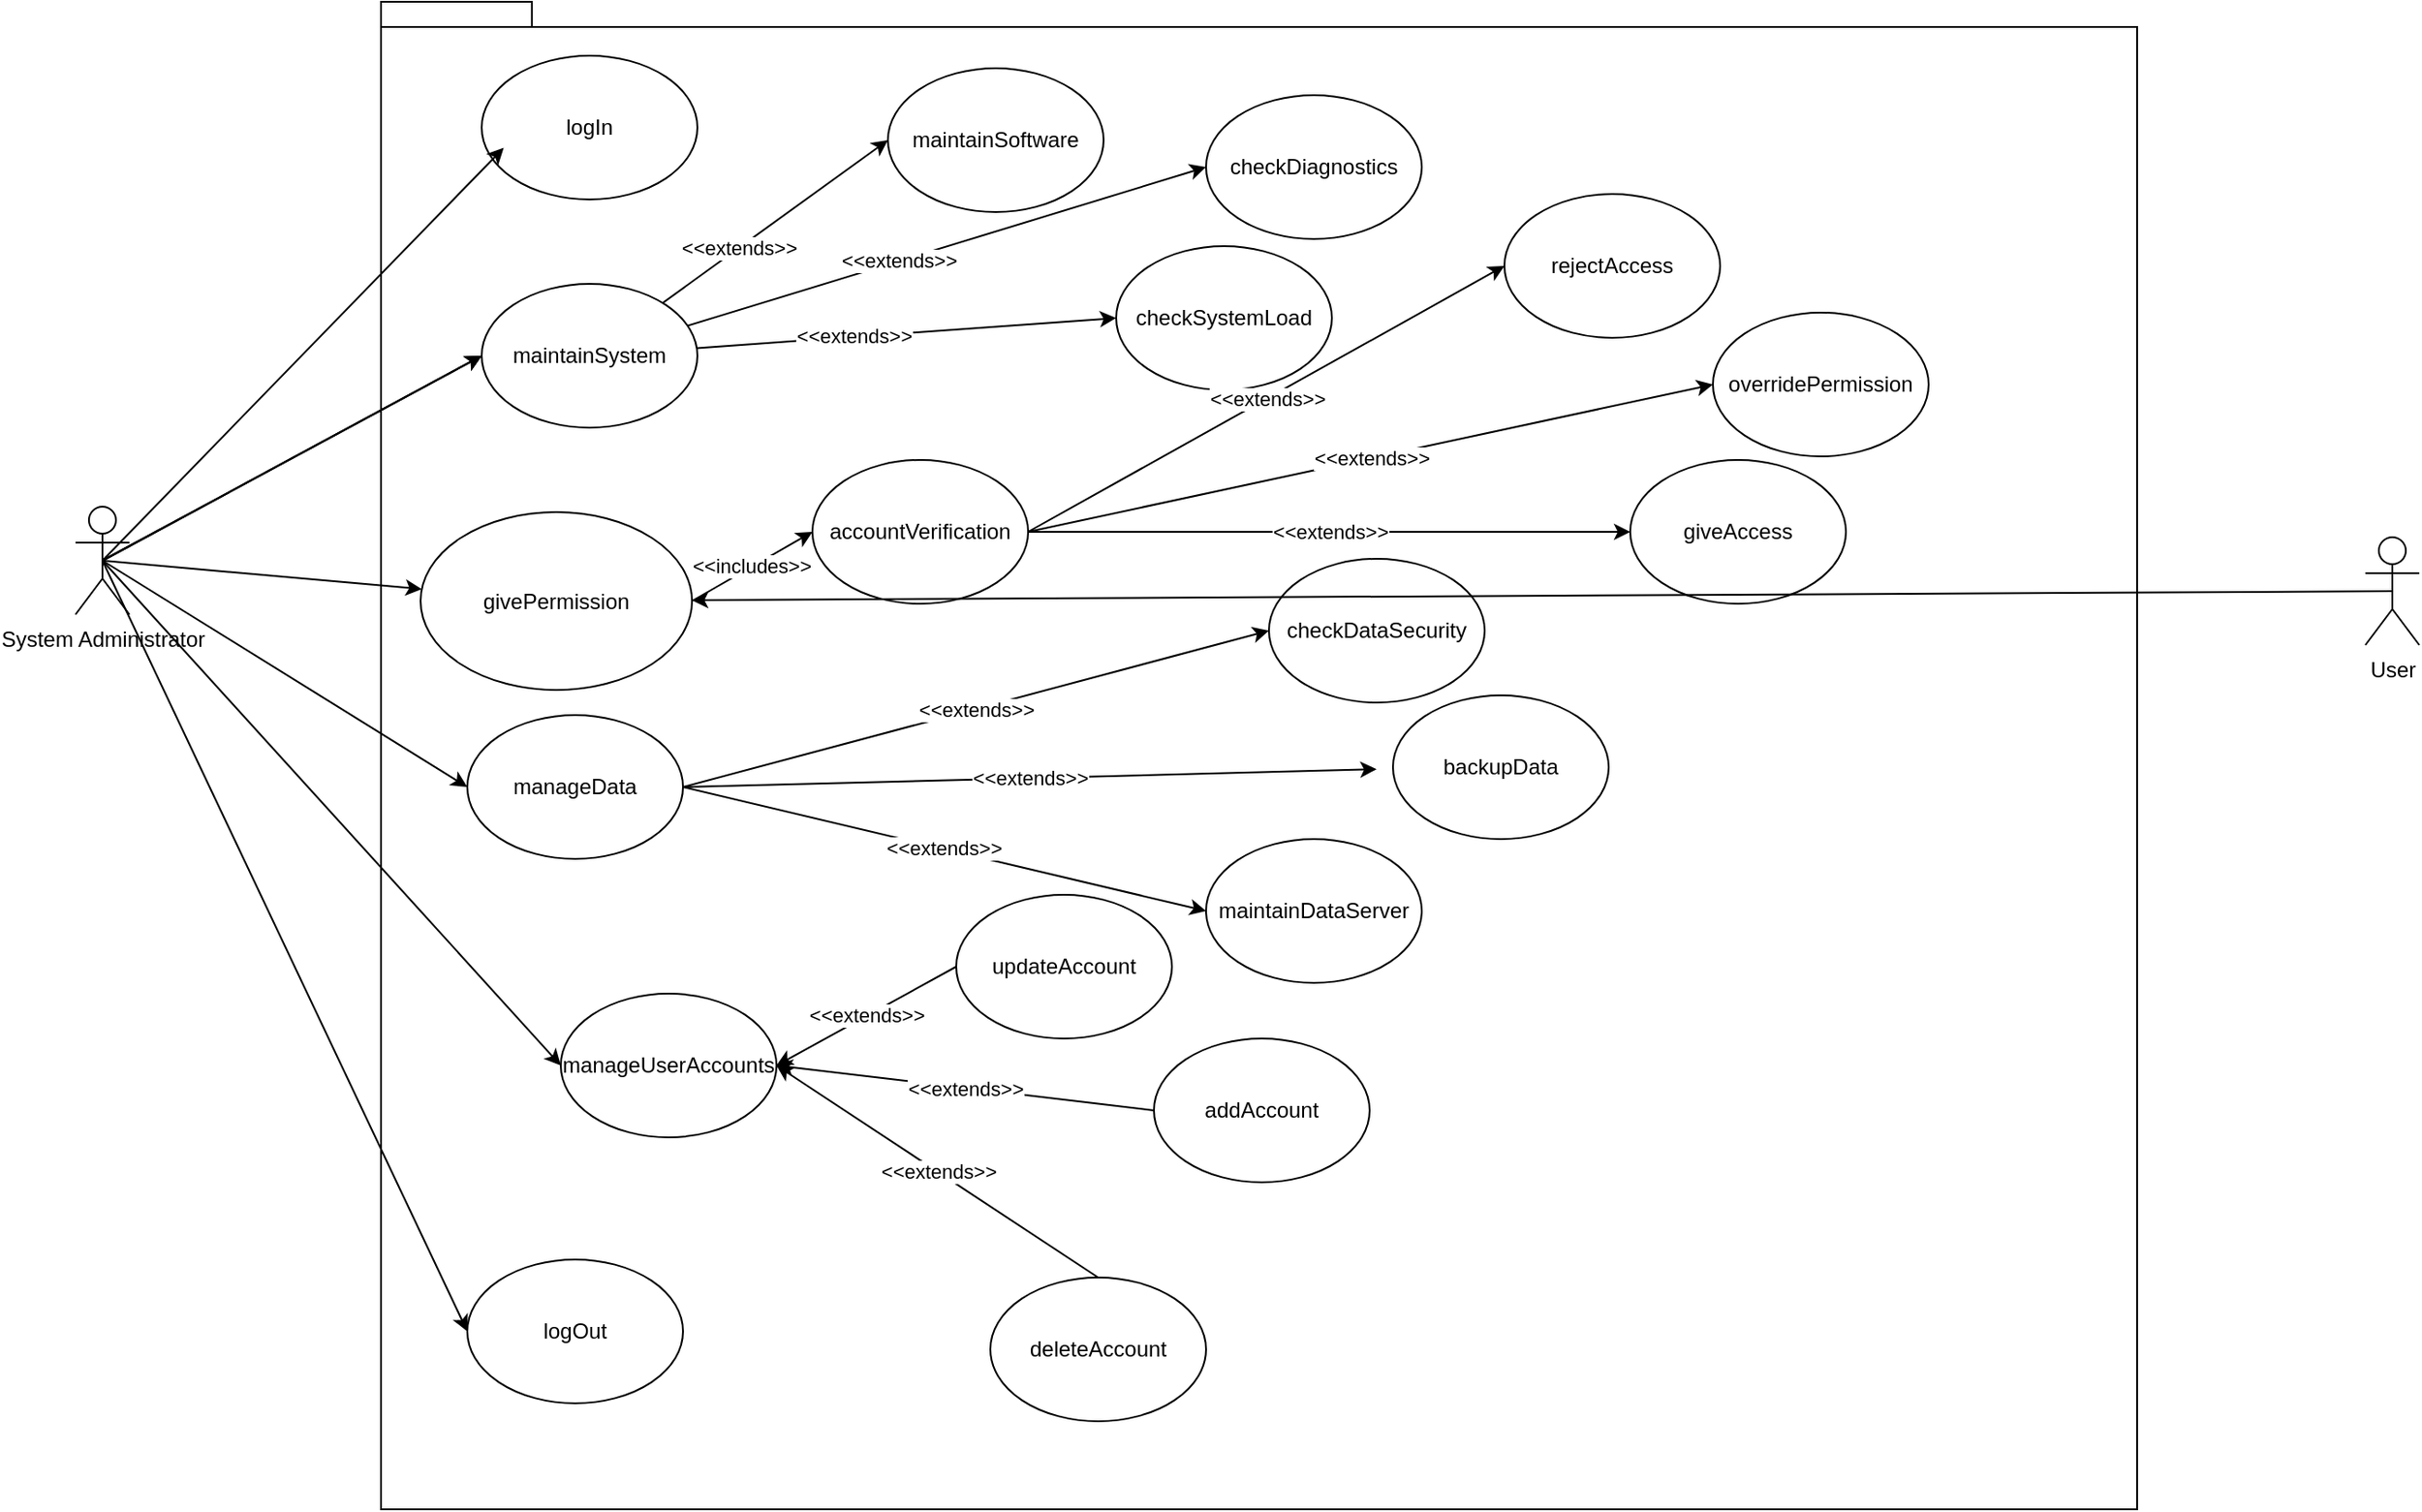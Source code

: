 <mxfile version="24.7.15">
  <diagram name="Page-1" id="twDvhtgVF-Ve9I6iekdA">
    <mxGraphModel dx="2120" dy="1155" grid="0" gridSize="10" guides="1" tooltips="1" connect="1" arrows="1" fold="1" page="0" pageScale="1" pageWidth="850" pageHeight="1100" math="0" shadow="0">
      <root>
        <mxCell id="0" />
        <mxCell id="1" parent="0" />
        <mxCell id="4P_DZhee5pJh1wVSsmIm-3" value="" style="shape=folder;fontStyle=1;spacingTop=10;tabWidth=40;tabHeight=14;tabPosition=left;html=1;whiteSpace=wrap;" parent="1" vertex="1">
          <mxGeometry x="2" y="-108" width="977" height="839" as="geometry" />
        </mxCell>
        <mxCell id="THxBq8Z5EoYOMyfSU2FK-1" value="System Administrator&lt;div&gt;&lt;br&gt;&lt;/div&gt;" style="shape=umlActor;verticalLabelPosition=bottom;verticalAlign=top;html=1;outlineConnect=0;" vertex="1" parent="1">
          <mxGeometry x="-168" y="173" width="30" height="60" as="geometry" />
        </mxCell>
        <mxCell id="THxBq8Z5EoYOMyfSU2FK-3" value="checkSystemLoad" style="ellipse;whiteSpace=wrap;html=1;" vertex="1" parent="1">
          <mxGeometry x="411" y="28" width="120" height="80" as="geometry" />
        </mxCell>
        <mxCell id="THxBq8Z5EoYOMyfSU2FK-4" value="maintainSoftware" style="ellipse;whiteSpace=wrap;html=1;" vertex="1" parent="1">
          <mxGeometry x="284" y="-71" width="120" height="80" as="geometry" />
        </mxCell>
        <mxCell id="THxBq8Z5EoYOMyfSU2FK-5" value="manageUserAccounts" style="ellipse;whiteSpace=wrap;html=1;" vertex="1" parent="1">
          <mxGeometry x="102" y="444" width="120" height="80" as="geometry" />
        </mxCell>
        <mxCell id="THxBq8Z5EoYOMyfSU2FK-6" value="addAccount" style="ellipse;whiteSpace=wrap;html=1;" vertex="1" parent="1">
          <mxGeometry x="432" y="469" width="120" height="80" as="geometry" />
        </mxCell>
        <mxCell id="THxBq8Z5EoYOMyfSU2FK-7" value="updateAccount" style="ellipse;whiteSpace=wrap;html=1;" vertex="1" parent="1">
          <mxGeometry x="322" y="389" width="120" height="80" as="geometry" />
        </mxCell>
        <mxCell id="THxBq8Z5EoYOMyfSU2FK-8" value="deleteAccount" style="ellipse;whiteSpace=wrap;html=1;" vertex="1" parent="1">
          <mxGeometry x="341" y="602" width="120" height="80" as="geometry" />
        </mxCell>
        <mxCell id="THxBq8Z5EoYOMyfSU2FK-9" value="checkDiagnostics" style="ellipse;whiteSpace=wrap;html=1;" vertex="1" parent="1">
          <mxGeometry x="461" y="-56" width="120" height="80" as="geometry" />
        </mxCell>
        <mxCell id="THxBq8Z5EoYOMyfSU2FK-10" value="manageData" style="ellipse;whiteSpace=wrap;html=1;" vertex="1" parent="1">
          <mxGeometry x="50" y="289" width="120" height="80" as="geometry" />
        </mxCell>
        <mxCell id="THxBq8Z5EoYOMyfSU2FK-11" value="logIn" style="ellipse;whiteSpace=wrap;html=1;" vertex="1" parent="1">
          <mxGeometry x="58" y="-78" width="120" height="80" as="geometry" />
        </mxCell>
        <mxCell id="THxBq8Z5EoYOMyfSU2FK-12" value="givePermission" style="ellipse;whiteSpace=wrap;html=1;" vertex="1" parent="1">
          <mxGeometry x="24" y="176" width="151" height="99" as="geometry" />
        </mxCell>
        <mxCell id="THxBq8Z5EoYOMyfSU2FK-20" value="" style="endArrow=classic;html=1;rounded=0;entryX=0.102;entryY=0.641;entryDx=0;entryDy=0;entryPerimeter=0;exitX=0.5;exitY=0.5;exitDx=0;exitDy=0;exitPerimeter=0;" edge="1" parent="1" source="THxBq8Z5EoYOMyfSU2FK-1" target="THxBq8Z5EoYOMyfSU2FK-11">
          <mxGeometry width="50" height="50" relative="1" as="geometry">
            <mxPoint x="617" y="326" as="sourcePoint" />
            <mxPoint x="667" y="276" as="targetPoint" />
          </mxGeometry>
        </mxCell>
        <mxCell id="THxBq8Z5EoYOMyfSU2FK-22" value="&amp;lt;&amp;lt;extends&amp;gt;&amp;gt;" style="endArrow=classic;html=1;rounded=0;exitX=0.5;exitY=0.5;exitDx=0;exitDy=0;exitPerimeter=0;entryX=0;entryY=0.5;entryDx=0;entryDy=0;" edge="1" parent="1" source="THxBq8Z5EoYOMyfSU2FK-45" target="THxBq8Z5EoYOMyfSU2FK-3">
          <mxGeometry width="50" height="50" relative="1" as="geometry">
            <mxPoint x="-92" y="208" as="sourcePoint" />
            <mxPoint x="-42" y="158" as="targetPoint" />
          </mxGeometry>
        </mxCell>
        <mxCell id="THxBq8Z5EoYOMyfSU2FK-24" value="" style="endArrow=classic;html=1;rounded=0;exitX=0.5;exitY=0.5;exitDx=0;exitDy=0;exitPerimeter=0;" edge="1" parent="1" source="THxBq8Z5EoYOMyfSU2FK-1" target="THxBq8Z5EoYOMyfSU2FK-12">
          <mxGeometry width="50" height="50" relative="1" as="geometry">
            <mxPoint x="-143" y="213" as="sourcePoint" />
            <mxPoint x="-82" y="368" as="targetPoint" />
          </mxGeometry>
        </mxCell>
        <mxCell id="THxBq8Z5EoYOMyfSU2FK-26" value="&amp;lt;&amp;lt;extends&amp;gt;&amp;gt;" style="endArrow=classic;html=1;rounded=0;entryX=0;entryY=0.5;entryDx=0;entryDy=0;exitX=0.5;exitY=0.5;exitDx=0;exitDy=0;exitPerimeter=0;" edge="1" parent="1" source="THxBq8Z5EoYOMyfSU2FK-45" target="THxBq8Z5EoYOMyfSU2FK-4">
          <mxGeometry width="50" height="50" relative="1" as="geometry">
            <mxPoint x="-133" y="223" as="sourcePoint" />
            <mxPoint x="-50" y="365" as="targetPoint" />
          </mxGeometry>
        </mxCell>
        <mxCell id="THxBq8Z5EoYOMyfSU2FK-27" value="&amp;lt;&amp;lt;extends&amp;gt;&amp;gt;" style="endArrow=classic;html=1;rounded=0;exitX=0.5;exitY=0.5;exitDx=0;exitDy=0;exitPerimeter=0;entryX=0;entryY=0.5;entryDx=0;entryDy=0;" edge="1" parent="1" source="THxBq8Z5EoYOMyfSU2FK-45" target="THxBq8Z5EoYOMyfSU2FK-9">
          <mxGeometry width="50" height="50" relative="1" as="geometry">
            <mxPoint x="-123" y="233" as="sourcePoint" />
            <mxPoint x="-40" y="375" as="targetPoint" />
          </mxGeometry>
        </mxCell>
        <mxCell id="THxBq8Z5EoYOMyfSU2FK-28" value="" style="endArrow=classic;html=1;rounded=0;exitX=0.5;exitY=0.5;exitDx=0;exitDy=0;exitPerimeter=0;entryX=0;entryY=0.5;entryDx=0;entryDy=0;" edge="1" parent="1" source="THxBq8Z5EoYOMyfSU2FK-1" target="THxBq8Z5EoYOMyfSU2FK-10">
          <mxGeometry width="50" height="50" relative="1" as="geometry">
            <mxPoint x="-113" y="243" as="sourcePoint" />
            <mxPoint x="-30" y="385" as="targetPoint" />
          </mxGeometry>
        </mxCell>
        <mxCell id="THxBq8Z5EoYOMyfSU2FK-29" value="" style="endArrow=classic;html=1;rounded=0;exitX=0.5;exitY=0.5;exitDx=0;exitDy=0;exitPerimeter=0;entryX=0;entryY=0.5;entryDx=0;entryDy=0;" edge="1" parent="1" source="THxBq8Z5EoYOMyfSU2FK-1" target="THxBq8Z5EoYOMyfSU2FK-5">
          <mxGeometry width="50" height="50" relative="1" as="geometry">
            <mxPoint x="-103" y="253" as="sourcePoint" />
            <mxPoint x="-20" y="395" as="targetPoint" />
          </mxGeometry>
        </mxCell>
        <mxCell id="THxBq8Z5EoYOMyfSU2FK-30" value="&amp;lt;&amp;lt;extends&amp;gt;&amp;gt;" style="endArrow=classic;html=1;rounded=0;exitX=0;exitY=0.5;exitDx=0;exitDy=0;entryX=1;entryY=0.5;entryDx=0;entryDy=0;" edge="1" parent="1" source="THxBq8Z5EoYOMyfSU2FK-7" target="THxBq8Z5EoYOMyfSU2FK-5">
          <mxGeometry width="50" height="50" relative="1" as="geometry">
            <mxPoint x="545" y="486" as="sourcePoint" />
            <mxPoint x="595" y="436" as="targetPoint" />
          </mxGeometry>
        </mxCell>
        <mxCell id="THxBq8Z5EoYOMyfSU2FK-31" value="&amp;lt;&amp;lt;extends&amp;gt;&amp;gt;" style="endArrow=classic;html=1;rounded=0;exitX=0;exitY=0.5;exitDx=0;exitDy=0;entryX=1;entryY=0.5;entryDx=0;entryDy=0;" edge="1" parent="1" source="THxBq8Z5EoYOMyfSU2FK-6" target="THxBq8Z5EoYOMyfSU2FK-5">
          <mxGeometry width="50" height="50" relative="1" as="geometry">
            <mxPoint x="313" y="406" as="sourcePoint" />
            <mxPoint x="211" y="493" as="targetPoint" />
          </mxGeometry>
        </mxCell>
        <mxCell id="THxBq8Z5EoYOMyfSU2FK-32" value="&amp;lt;&amp;lt;extends&amp;gt;&amp;gt;" style="endArrow=classic;html=1;rounded=0;exitX=0.5;exitY=0;exitDx=0;exitDy=0;entryX=1;entryY=0.5;entryDx=0;entryDy=0;" edge="1" parent="1" source="THxBq8Z5EoYOMyfSU2FK-8" target="THxBq8Z5EoYOMyfSU2FK-5">
          <mxGeometry width="50" height="50" relative="1" as="geometry">
            <mxPoint x="319" y="552" as="sourcePoint" />
            <mxPoint x="211" y="493" as="targetPoint" />
          </mxGeometry>
        </mxCell>
        <mxCell id="THxBq8Z5EoYOMyfSU2FK-33" value="backupData" style="ellipse;whiteSpace=wrap;html=1;" vertex="1" parent="1">
          <mxGeometry x="565" y="278" width="120" height="80" as="geometry" />
        </mxCell>
        <mxCell id="THxBq8Z5EoYOMyfSU2FK-34" value="maintainDataServer" style="ellipse;whiteSpace=wrap;html=1;" vertex="1" parent="1">
          <mxGeometry x="461" y="358" width="120" height="80" as="geometry" />
        </mxCell>
        <mxCell id="THxBq8Z5EoYOMyfSU2FK-35" value="checkDataSecurity" style="ellipse;whiteSpace=wrap;html=1;" vertex="1" parent="1">
          <mxGeometry x="496" y="202" width="120" height="80" as="geometry" />
        </mxCell>
        <mxCell id="THxBq8Z5EoYOMyfSU2FK-36" value="logOut" style="ellipse;whiteSpace=wrap;html=1;" vertex="1" parent="1">
          <mxGeometry x="50" y="592" width="120" height="80" as="geometry" />
        </mxCell>
        <mxCell id="THxBq8Z5EoYOMyfSU2FK-37" value="accountVerification" style="ellipse;whiteSpace=wrap;html=1;" vertex="1" parent="1">
          <mxGeometry x="242" y="147" width="120" height="80" as="geometry" />
        </mxCell>
        <mxCell id="THxBq8Z5EoYOMyfSU2FK-39" value="giveAccess" style="ellipse;whiteSpace=wrap;html=1;" vertex="1" parent="1">
          <mxGeometry x="697" y="147" width="120" height="80" as="geometry" />
        </mxCell>
        <mxCell id="THxBq8Z5EoYOMyfSU2FK-40" value="rejectAccess" style="ellipse;whiteSpace=wrap;html=1;" vertex="1" parent="1">
          <mxGeometry x="627" y="-1" width="120" height="80" as="geometry" />
        </mxCell>
        <mxCell id="THxBq8Z5EoYOMyfSU2FK-41" value="&amp;lt;&amp;lt;includes&amp;gt;&amp;gt;" style="endArrow=classic;html=1;rounded=0;exitX=1;exitY=0.5;exitDx=0;exitDy=0;entryX=0;entryY=0.5;entryDx=0;entryDy=0;" edge="1" parent="1" source="THxBq8Z5EoYOMyfSU2FK-12" target="THxBq8Z5EoYOMyfSU2FK-37">
          <mxGeometry width="50" height="50" relative="1" as="geometry">
            <mxPoint x="134" y="195" as="sourcePoint" />
            <mxPoint x="184" y="145" as="targetPoint" />
          </mxGeometry>
        </mxCell>
        <mxCell id="THxBq8Z5EoYOMyfSU2FK-42" value="&amp;lt;&amp;lt;extends&amp;gt;&amp;gt;" style="endArrow=classic;html=1;rounded=0;exitX=1;exitY=0.5;exitDx=0;exitDy=0;entryX=0;entryY=0.5;entryDx=0;entryDy=0;" edge="1" parent="1" source="THxBq8Z5EoYOMyfSU2FK-37" target="THxBq8Z5EoYOMyfSU2FK-40">
          <mxGeometry width="50" height="50" relative="1" as="geometry">
            <mxPoint x="424" y="148" as="sourcePoint" />
            <mxPoint x="474" y="98" as="targetPoint" />
          </mxGeometry>
        </mxCell>
        <mxCell id="THxBq8Z5EoYOMyfSU2FK-43" value="&amp;lt;&amp;lt;extends&amp;gt;&amp;gt;" style="endArrow=classic;html=1;rounded=0;exitX=1;exitY=0.5;exitDx=0;exitDy=0;entryX=0;entryY=0.5;entryDx=0;entryDy=0;" edge="1" parent="1" source="THxBq8Z5EoYOMyfSU2FK-37" target="THxBq8Z5EoYOMyfSU2FK-39">
          <mxGeometry width="50" height="50" relative="1" as="geometry">
            <mxPoint x="384" y="151" as="sourcePoint" />
            <mxPoint x="567" y="95" as="targetPoint" />
          </mxGeometry>
        </mxCell>
        <mxCell id="THxBq8Z5EoYOMyfSU2FK-44" value="" style="endArrow=classic;html=1;rounded=0;entryX=0;entryY=0.5;entryDx=0;entryDy=0;exitX=0.5;exitY=0.5;exitDx=0;exitDy=0;exitPerimeter=0;" edge="1" parent="1" source="THxBq8Z5EoYOMyfSU2FK-1" target="THxBq8Z5EoYOMyfSU2FK-36">
          <mxGeometry width="50" height="50" relative="1" as="geometry">
            <mxPoint x="-216" y="449" as="sourcePoint" />
            <mxPoint x="-166" y="399" as="targetPoint" />
          </mxGeometry>
        </mxCell>
        <mxCell id="THxBq8Z5EoYOMyfSU2FK-46" value="" style="endArrow=classic;html=1;rounded=0;entryX=0;entryY=0.5;entryDx=0;entryDy=0;exitX=0.5;exitY=0.5;exitDx=0;exitDy=0;exitPerimeter=0;" edge="1" parent="1" source="THxBq8Z5EoYOMyfSU2FK-1" target="THxBq8Z5EoYOMyfSU2FK-45">
          <mxGeometry width="50" height="50" relative="1" as="geometry">
            <mxPoint x="-153" y="203" as="sourcePoint" />
            <mxPoint x="285" y="-29" as="targetPoint" />
          </mxGeometry>
        </mxCell>
        <mxCell id="THxBq8Z5EoYOMyfSU2FK-47" value="" style="endArrow=classic;html=1;rounded=0;exitX=0.5;exitY=0.5;exitDx=0;exitDy=0;exitPerimeter=0;entryX=0;entryY=0.5;entryDx=0;entryDy=0;" edge="1" parent="1" source="THxBq8Z5EoYOMyfSU2FK-1" target="THxBq8Z5EoYOMyfSU2FK-45">
          <mxGeometry width="50" height="50" relative="1" as="geometry">
            <mxPoint x="-153" y="203" as="sourcePoint" />
            <mxPoint x="380" y="-10" as="targetPoint" />
          </mxGeometry>
        </mxCell>
        <mxCell id="THxBq8Z5EoYOMyfSU2FK-48" value="" style="endArrow=classic;html=1;rounded=0;exitX=0.5;exitY=0.5;exitDx=0;exitDy=0;exitPerimeter=0;entryX=0;entryY=0.5;entryDx=0;entryDy=0;" edge="1" parent="1" source="THxBq8Z5EoYOMyfSU2FK-1" target="THxBq8Z5EoYOMyfSU2FK-45">
          <mxGeometry width="50" height="50" relative="1" as="geometry">
            <mxPoint x="-153" y="203" as="sourcePoint" />
            <mxPoint x="388" y="33" as="targetPoint" />
          </mxGeometry>
        </mxCell>
        <mxCell id="THxBq8Z5EoYOMyfSU2FK-45" value="maintainSystem" style="ellipse;whiteSpace=wrap;html=1;" vertex="1" parent="1">
          <mxGeometry x="58" y="49" width="120" height="80" as="geometry" />
        </mxCell>
        <mxCell id="THxBq8Z5EoYOMyfSU2FK-49" value="&amp;lt;&amp;lt;extends&amp;gt;&amp;gt;" style="endArrow=classic;html=1;rounded=0;exitX=1;exitY=0.5;exitDx=0;exitDy=0;entryX=-0.076;entryY=0.514;entryDx=0;entryDy=0;entryPerimeter=0;" edge="1" parent="1" source="THxBq8Z5EoYOMyfSU2FK-10" target="THxBq8Z5EoYOMyfSU2FK-33">
          <mxGeometry width="50" height="50" relative="1" as="geometry">
            <mxPoint x="209" y="326" as="sourcePoint" />
            <mxPoint x="259" y="276" as="targetPoint" />
          </mxGeometry>
        </mxCell>
        <mxCell id="THxBq8Z5EoYOMyfSU2FK-50" value="&amp;lt;&amp;lt;extends&amp;gt;&amp;gt;" style="endArrow=classic;html=1;rounded=0;exitX=1;exitY=0.5;exitDx=0;exitDy=0;entryX=0;entryY=0.5;entryDx=0;entryDy=0;" edge="1" parent="1" source="THxBq8Z5EoYOMyfSU2FK-10" target="THxBq8Z5EoYOMyfSU2FK-34">
          <mxGeometry width="50" height="50" relative="1" as="geometry">
            <mxPoint x="233" y="424" as="sourcePoint" />
            <mxPoint x="283" y="374" as="targetPoint" />
          </mxGeometry>
        </mxCell>
        <mxCell id="THxBq8Z5EoYOMyfSU2FK-51" value="&amp;lt;&amp;lt;extends&amp;gt;&amp;gt;" style="endArrow=classic;html=1;rounded=0;exitX=1;exitY=0.5;exitDx=0;exitDy=0;entryX=0;entryY=0.5;entryDx=0;entryDy=0;" edge="1" parent="1" source="THxBq8Z5EoYOMyfSU2FK-10" target="THxBq8Z5EoYOMyfSU2FK-35">
          <mxGeometry width="50" height="50" relative="1" as="geometry">
            <mxPoint x="206" y="314" as="sourcePoint" />
            <mxPoint x="256" y="264" as="targetPoint" />
          </mxGeometry>
        </mxCell>
        <mxCell id="THxBq8Z5EoYOMyfSU2FK-52" value="overridePermission" style="ellipse;whiteSpace=wrap;html=1;" vertex="1" parent="1">
          <mxGeometry x="743" y="65" width="120" height="80" as="geometry" />
        </mxCell>
        <mxCell id="THxBq8Z5EoYOMyfSU2FK-53" value="&amp;lt;&amp;lt;extends&amp;gt;&amp;gt;" style="endArrow=classic;html=1;rounded=0;exitX=1;exitY=0.5;exitDx=0;exitDy=0;entryX=0;entryY=0.5;entryDx=0;entryDy=0;" edge="1" parent="1" source="THxBq8Z5EoYOMyfSU2FK-37" target="THxBq8Z5EoYOMyfSU2FK-52">
          <mxGeometry width="50" height="50" relative="1" as="geometry">
            <mxPoint x="497" y="180" as="sourcePoint" />
            <mxPoint x="547" y="130" as="targetPoint" />
          </mxGeometry>
        </mxCell>
        <mxCell id="THxBq8Z5EoYOMyfSU2FK-54" value="User" style="shape=umlActor;verticalLabelPosition=bottom;verticalAlign=top;html=1;outlineConnect=0;" vertex="1" parent="1">
          <mxGeometry x="1106" y="190" width="30" height="60" as="geometry" />
        </mxCell>
        <mxCell id="THxBq8Z5EoYOMyfSU2FK-55" value="" style="endArrow=classic;html=1;rounded=0;exitX=0.5;exitY=0.5;exitDx=0;exitDy=0;exitPerimeter=0;" edge="1" parent="1" source="THxBq8Z5EoYOMyfSU2FK-54" target="THxBq8Z5EoYOMyfSU2FK-12">
          <mxGeometry width="50" height="50" relative="1" as="geometry">
            <mxPoint x="1090" y="108" as="sourcePoint" />
            <mxPoint x="1140" y="58" as="targetPoint" />
          </mxGeometry>
        </mxCell>
      </root>
    </mxGraphModel>
  </diagram>
</mxfile>
